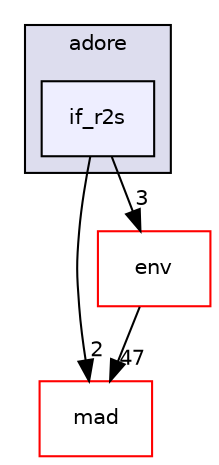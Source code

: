 digraph "/home/fascar/temp/adore/libadore/libadore/adore/if_r2s/include/adore/if_r2s" {
  compound=true
  node [ fontsize="10", fontname="Helvetica"];
  edge [ labelfontsize="10", labelfontname="Helvetica"];
  subgraph clusterdir_6f6c8804f42f2306928b61c02107f7af {
    graph [ bgcolor="#ddddee", pencolor="black", label="adore" fontname="Helvetica", fontsize="10", URL="dir_6f6c8804f42f2306928b61c02107f7af.html"]
  dir_3ef412d2b728c968a6b9bfcd91e5a022 [shape=box, label="if_r2s", style="filled", fillcolor="#eeeeff", pencolor="black", URL="dir_3ef412d2b728c968a6b9bfcd91e5a022.html"];
  }
  dir_dd24209da890e557508ac1b6831a5bf7 [shape=box label="mad" fillcolor="white" style="filled" color="red" URL="dir_dd24209da890e557508ac1b6831a5bf7.html"];
  dir_e67924bcc0fa25173e6cb07f4c4f7f25 [shape=box label="env" fillcolor="white" style="filled" color="red" URL="dir_e67924bcc0fa25173e6cb07f4c4f7f25.html"];
  dir_3ef412d2b728c968a6b9bfcd91e5a022->dir_dd24209da890e557508ac1b6831a5bf7 [headlabel="2", labeldistance=1.5 headhref="dir_000084_000092.html"];
  dir_3ef412d2b728c968a6b9bfcd91e5a022->dir_e67924bcc0fa25173e6cb07f4c4f7f25 [headlabel="3", labeldistance=1.5 headhref="dir_000084_000044.html"];
  dir_e67924bcc0fa25173e6cb07f4c4f7f25->dir_dd24209da890e557508ac1b6831a5bf7 [headlabel="47", labeldistance=1.5 headhref="dir_000044_000092.html"];
}
